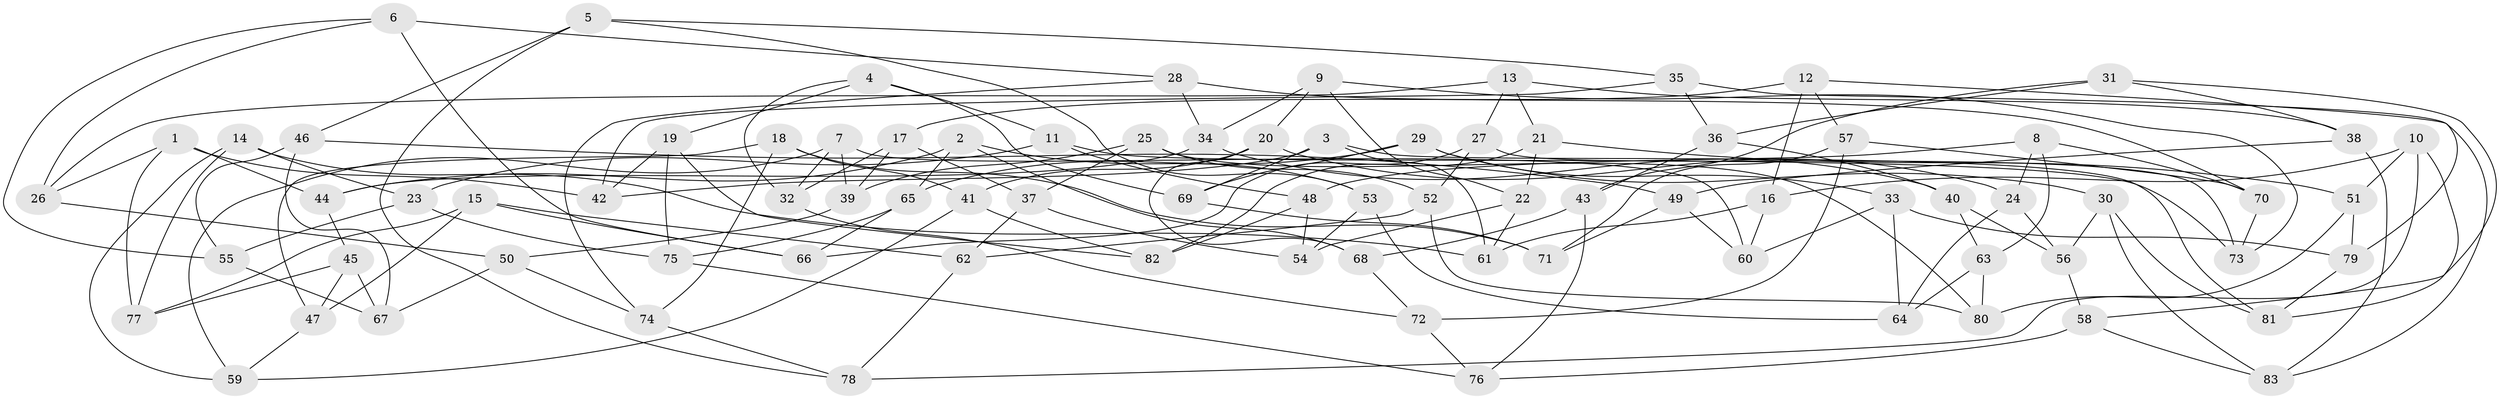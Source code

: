 // Generated by graph-tools (version 1.1) at 2025/11/02/27/25 16:11:45]
// undirected, 83 vertices, 166 edges
graph export_dot {
graph [start="1"]
  node [color=gray90,style=filled];
  1;
  2;
  3;
  4;
  5;
  6;
  7;
  8;
  9;
  10;
  11;
  12;
  13;
  14;
  15;
  16;
  17;
  18;
  19;
  20;
  21;
  22;
  23;
  24;
  25;
  26;
  27;
  28;
  29;
  30;
  31;
  32;
  33;
  34;
  35;
  36;
  37;
  38;
  39;
  40;
  41;
  42;
  43;
  44;
  45;
  46;
  47;
  48;
  49;
  50;
  51;
  52;
  53;
  54;
  55;
  56;
  57;
  58;
  59;
  60;
  61;
  62;
  63;
  64;
  65;
  66;
  67;
  68;
  69;
  70;
  71;
  72;
  73;
  74;
  75;
  76;
  77;
  78;
  79;
  80;
  81;
  82;
  83;
  1 -- 77;
  1 -- 26;
  1 -- 44;
  1 -- 42;
  2 -- 44;
  2 -- 68;
  2 -- 65;
  2 -- 53;
  3 -- 81;
  3 -- 61;
  3 -- 42;
  3 -- 69;
  4 -- 19;
  4 -- 11;
  4 -- 69;
  4 -- 32;
  5 -- 53;
  5 -- 78;
  5 -- 35;
  5 -- 46;
  6 -- 26;
  6 -- 66;
  6 -- 55;
  6 -- 28;
  7 -- 59;
  7 -- 32;
  7 -- 60;
  7 -- 39;
  8 -- 70;
  8 -- 24;
  8 -- 63;
  8 -- 48;
  9 -- 73;
  9 -- 34;
  9 -- 22;
  9 -- 20;
  10 -- 81;
  10 -- 51;
  10 -- 16;
  10 -- 78;
  11 -- 73;
  11 -- 48;
  11 -- 23;
  12 -- 57;
  12 -- 16;
  12 -- 79;
  12 -- 17;
  13 -- 38;
  13 -- 27;
  13 -- 26;
  13 -- 21;
  14 -- 61;
  14 -- 59;
  14 -- 77;
  14 -- 23;
  15 -- 66;
  15 -- 62;
  15 -- 47;
  15 -- 77;
  16 -- 61;
  16 -- 60;
  17 -- 39;
  17 -- 32;
  17 -- 37;
  18 -- 74;
  18 -- 47;
  18 -- 71;
  18 -- 41;
  19 -- 42;
  19 -- 82;
  19 -- 75;
  20 -- 68;
  20 -- 41;
  20 -- 24;
  21 -- 82;
  21 -- 51;
  21 -- 22;
  22 -- 61;
  22 -- 54;
  23 -- 75;
  23 -- 55;
  24 -- 56;
  24 -- 64;
  25 -- 39;
  25 -- 80;
  25 -- 52;
  25 -- 37;
  26 -- 50;
  27 -- 66;
  27 -- 52;
  27 -- 73;
  28 -- 74;
  28 -- 34;
  28 -- 70;
  29 -- 69;
  29 -- 65;
  29 -- 30;
  29 -- 33;
  30 -- 56;
  30 -- 81;
  30 -- 83;
  31 -- 36;
  31 -- 43;
  31 -- 38;
  31 -- 58;
  32 -- 72;
  33 -- 60;
  33 -- 79;
  33 -- 64;
  34 -- 44;
  34 -- 40;
  35 -- 83;
  35 -- 42;
  35 -- 36;
  36 -- 43;
  36 -- 40;
  37 -- 54;
  37 -- 62;
  38 -- 49;
  38 -- 83;
  39 -- 50;
  40 -- 63;
  40 -- 56;
  41 -- 59;
  41 -- 82;
  43 -- 68;
  43 -- 76;
  44 -- 45;
  45 -- 67;
  45 -- 47;
  45 -- 77;
  46 -- 67;
  46 -- 55;
  46 -- 49;
  47 -- 59;
  48 -- 54;
  48 -- 82;
  49 -- 71;
  49 -- 60;
  50 -- 74;
  50 -- 67;
  51 -- 80;
  51 -- 79;
  52 -- 62;
  52 -- 80;
  53 -- 64;
  53 -- 54;
  55 -- 67;
  56 -- 58;
  57 -- 70;
  57 -- 71;
  57 -- 72;
  58 -- 76;
  58 -- 83;
  62 -- 78;
  63 -- 80;
  63 -- 64;
  65 -- 66;
  65 -- 75;
  68 -- 72;
  69 -- 71;
  70 -- 73;
  72 -- 76;
  74 -- 78;
  75 -- 76;
  79 -- 81;
}

